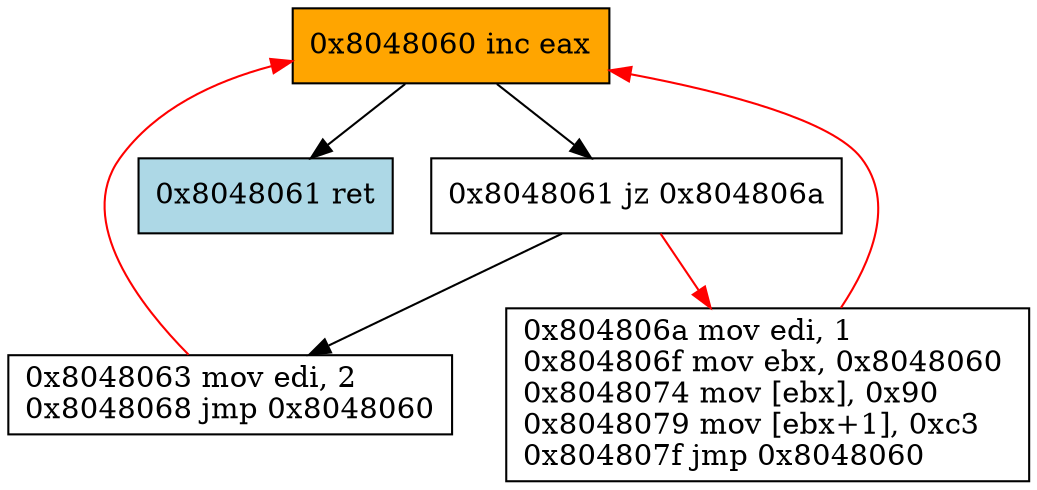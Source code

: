 digraph G {
labeljust=r
"60" [labeljust=r,label="0x8048060 inc eax\l", shape=box, style="filled", fillcolor=orange]
"61a" [labeljust=r,label="0x8048061 jz 0x804806a\l", shape=box, style="filled", fillcolor=white]
"61b" [labeljust=r,label="0x8048061 ret\l", shape=box, style="filled", fillcolor=lightblue]
"63" [labeljust=r,label="0x8048063 mov edi, 2\l0x8048068 jmp 0x8048060\l", shape=box, style="filled", fillcolor=white]
"6a" [labeljust=r,label="0x804806a mov edi, 1 \l0x804806f mov ebx, 0x8048060 \l0x8048074 mov [ebx], 0x90 \l0x8048079 mov [ebx+1], 0xc3 \l0x804807f jmp 0x8048060\l", shape=box, style="filled", fillcolor=white]
"60" -> "61a" [color=black]
"60" -> "61b" [color=black]
"61a" -> "6a" [color=red]
"61a" -> "63" [color=black]
"63" -> "60" [color=red]
"6a" -> "60" [color=red]
}
